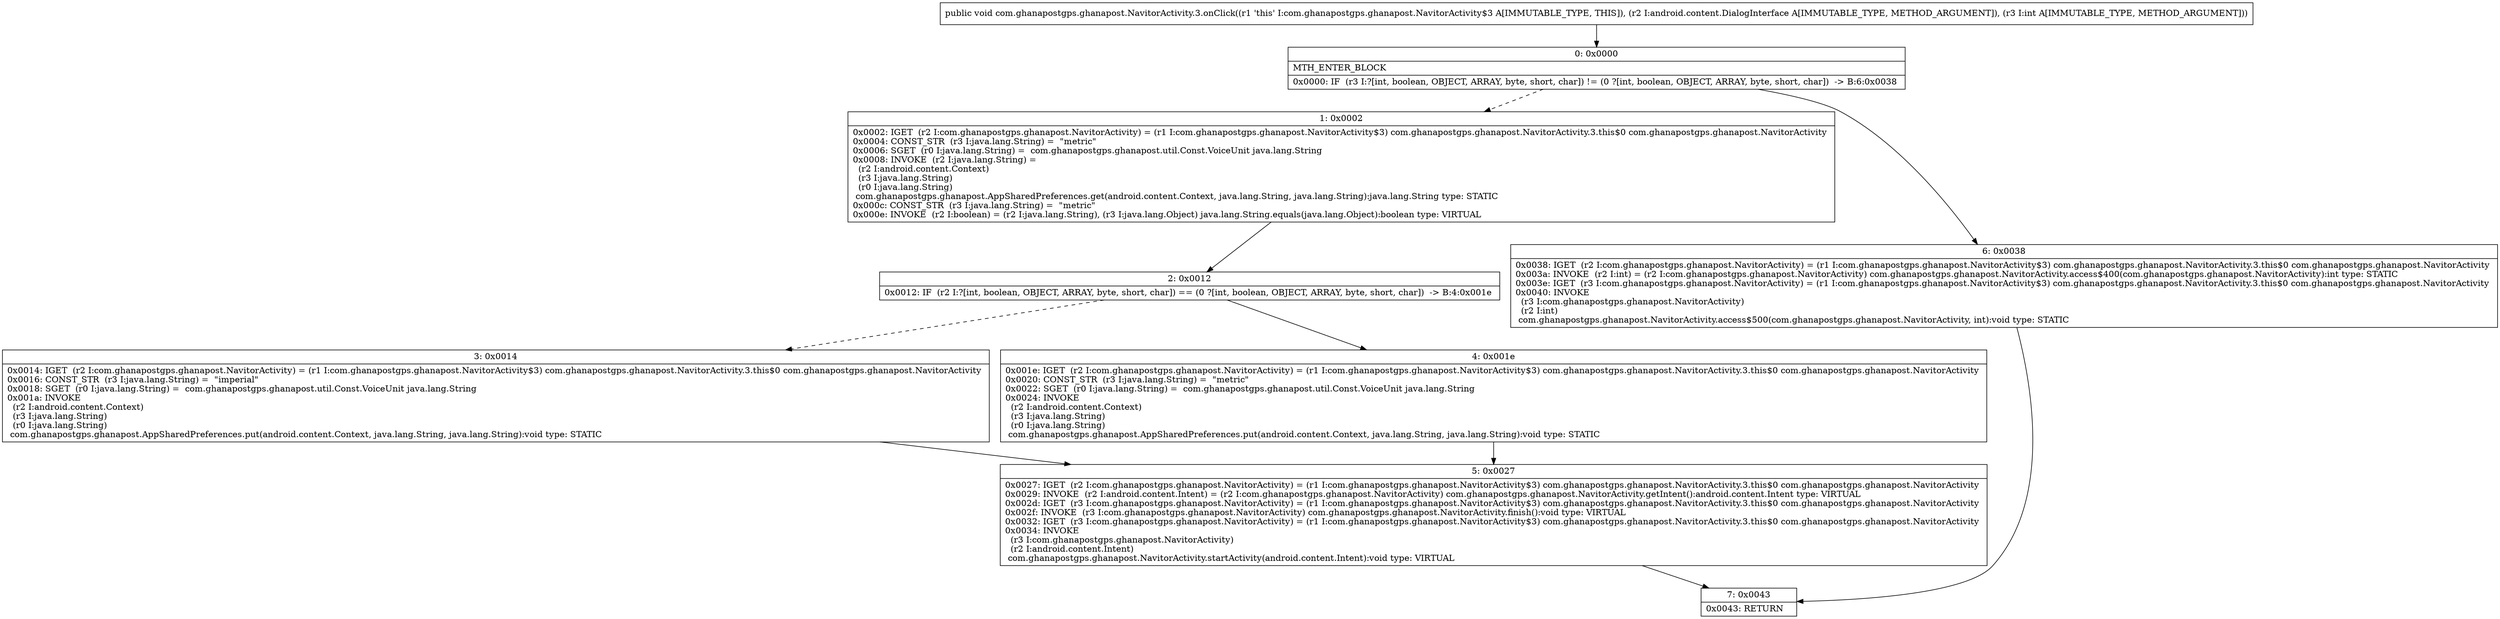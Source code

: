 digraph "CFG forcom.ghanapostgps.ghanapost.NavitorActivity.3.onClick(Landroid\/content\/DialogInterface;I)V" {
Node_0 [shape=record,label="{0\:\ 0x0000|MTH_ENTER_BLOCK\l|0x0000: IF  (r3 I:?[int, boolean, OBJECT, ARRAY, byte, short, char]) != (0 ?[int, boolean, OBJECT, ARRAY, byte, short, char])  \-\> B:6:0x0038 \l}"];
Node_1 [shape=record,label="{1\:\ 0x0002|0x0002: IGET  (r2 I:com.ghanapostgps.ghanapost.NavitorActivity) = (r1 I:com.ghanapostgps.ghanapost.NavitorActivity$3) com.ghanapostgps.ghanapost.NavitorActivity.3.this$0 com.ghanapostgps.ghanapost.NavitorActivity \l0x0004: CONST_STR  (r3 I:java.lang.String) =  \"metric\" \l0x0006: SGET  (r0 I:java.lang.String) =  com.ghanapostgps.ghanapost.util.Const.VoiceUnit java.lang.String \l0x0008: INVOKE  (r2 I:java.lang.String) = \l  (r2 I:android.content.Context)\l  (r3 I:java.lang.String)\l  (r0 I:java.lang.String)\l com.ghanapostgps.ghanapost.AppSharedPreferences.get(android.content.Context, java.lang.String, java.lang.String):java.lang.String type: STATIC \l0x000c: CONST_STR  (r3 I:java.lang.String) =  \"metric\" \l0x000e: INVOKE  (r2 I:boolean) = (r2 I:java.lang.String), (r3 I:java.lang.Object) java.lang.String.equals(java.lang.Object):boolean type: VIRTUAL \l}"];
Node_2 [shape=record,label="{2\:\ 0x0012|0x0012: IF  (r2 I:?[int, boolean, OBJECT, ARRAY, byte, short, char]) == (0 ?[int, boolean, OBJECT, ARRAY, byte, short, char])  \-\> B:4:0x001e \l}"];
Node_3 [shape=record,label="{3\:\ 0x0014|0x0014: IGET  (r2 I:com.ghanapostgps.ghanapost.NavitorActivity) = (r1 I:com.ghanapostgps.ghanapost.NavitorActivity$3) com.ghanapostgps.ghanapost.NavitorActivity.3.this$0 com.ghanapostgps.ghanapost.NavitorActivity \l0x0016: CONST_STR  (r3 I:java.lang.String) =  \"imperial\" \l0x0018: SGET  (r0 I:java.lang.String) =  com.ghanapostgps.ghanapost.util.Const.VoiceUnit java.lang.String \l0x001a: INVOKE  \l  (r2 I:android.content.Context)\l  (r3 I:java.lang.String)\l  (r0 I:java.lang.String)\l com.ghanapostgps.ghanapost.AppSharedPreferences.put(android.content.Context, java.lang.String, java.lang.String):void type: STATIC \l}"];
Node_4 [shape=record,label="{4\:\ 0x001e|0x001e: IGET  (r2 I:com.ghanapostgps.ghanapost.NavitorActivity) = (r1 I:com.ghanapostgps.ghanapost.NavitorActivity$3) com.ghanapostgps.ghanapost.NavitorActivity.3.this$0 com.ghanapostgps.ghanapost.NavitorActivity \l0x0020: CONST_STR  (r3 I:java.lang.String) =  \"metric\" \l0x0022: SGET  (r0 I:java.lang.String) =  com.ghanapostgps.ghanapost.util.Const.VoiceUnit java.lang.String \l0x0024: INVOKE  \l  (r2 I:android.content.Context)\l  (r3 I:java.lang.String)\l  (r0 I:java.lang.String)\l com.ghanapostgps.ghanapost.AppSharedPreferences.put(android.content.Context, java.lang.String, java.lang.String):void type: STATIC \l}"];
Node_5 [shape=record,label="{5\:\ 0x0027|0x0027: IGET  (r2 I:com.ghanapostgps.ghanapost.NavitorActivity) = (r1 I:com.ghanapostgps.ghanapost.NavitorActivity$3) com.ghanapostgps.ghanapost.NavitorActivity.3.this$0 com.ghanapostgps.ghanapost.NavitorActivity \l0x0029: INVOKE  (r2 I:android.content.Intent) = (r2 I:com.ghanapostgps.ghanapost.NavitorActivity) com.ghanapostgps.ghanapost.NavitorActivity.getIntent():android.content.Intent type: VIRTUAL \l0x002d: IGET  (r3 I:com.ghanapostgps.ghanapost.NavitorActivity) = (r1 I:com.ghanapostgps.ghanapost.NavitorActivity$3) com.ghanapostgps.ghanapost.NavitorActivity.3.this$0 com.ghanapostgps.ghanapost.NavitorActivity \l0x002f: INVOKE  (r3 I:com.ghanapostgps.ghanapost.NavitorActivity) com.ghanapostgps.ghanapost.NavitorActivity.finish():void type: VIRTUAL \l0x0032: IGET  (r3 I:com.ghanapostgps.ghanapost.NavitorActivity) = (r1 I:com.ghanapostgps.ghanapost.NavitorActivity$3) com.ghanapostgps.ghanapost.NavitorActivity.3.this$0 com.ghanapostgps.ghanapost.NavitorActivity \l0x0034: INVOKE  \l  (r3 I:com.ghanapostgps.ghanapost.NavitorActivity)\l  (r2 I:android.content.Intent)\l com.ghanapostgps.ghanapost.NavitorActivity.startActivity(android.content.Intent):void type: VIRTUAL \l}"];
Node_6 [shape=record,label="{6\:\ 0x0038|0x0038: IGET  (r2 I:com.ghanapostgps.ghanapost.NavitorActivity) = (r1 I:com.ghanapostgps.ghanapost.NavitorActivity$3) com.ghanapostgps.ghanapost.NavitorActivity.3.this$0 com.ghanapostgps.ghanapost.NavitorActivity \l0x003a: INVOKE  (r2 I:int) = (r2 I:com.ghanapostgps.ghanapost.NavitorActivity) com.ghanapostgps.ghanapost.NavitorActivity.access$400(com.ghanapostgps.ghanapost.NavitorActivity):int type: STATIC \l0x003e: IGET  (r3 I:com.ghanapostgps.ghanapost.NavitorActivity) = (r1 I:com.ghanapostgps.ghanapost.NavitorActivity$3) com.ghanapostgps.ghanapost.NavitorActivity.3.this$0 com.ghanapostgps.ghanapost.NavitorActivity \l0x0040: INVOKE  \l  (r3 I:com.ghanapostgps.ghanapost.NavitorActivity)\l  (r2 I:int)\l com.ghanapostgps.ghanapost.NavitorActivity.access$500(com.ghanapostgps.ghanapost.NavitorActivity, int):void type: STATIC \l}"];
Node_7 [shape=record,label="{7\:\ 0x0043|0x0043: RETURN   \l}"];
MethodNode[shape=record,label="{public void com.ghanapostgps.ghanapost.NavitorActivity.3.onClick((r1 'this' I:com.ghanapostgps.ghanapost.NavitorActivity$3 A[IMMUTABLE_TYPE, THIS]), (r2 I:android.content.DialogInterface A[IMMUTABLE_TYPE, METHOD_ARGUMENT]), (r3 I:int A[IMMUTABLE_TYPE, METHOD_ARGUMENT])) }"];
MethodNode -> Node_0;
Node_0 -> Node_1[style=dashed];
Node_0 -> Node_6;
Node_1 -> Node_2;
Node_2 -> Node_3[style=dashed];
Node_2 -> Node_4;
Node_3 -> Node_5;
Node_4 -> Node_5;
Node_5 -> Node_7;
Node_6 -> Node_7;
}

